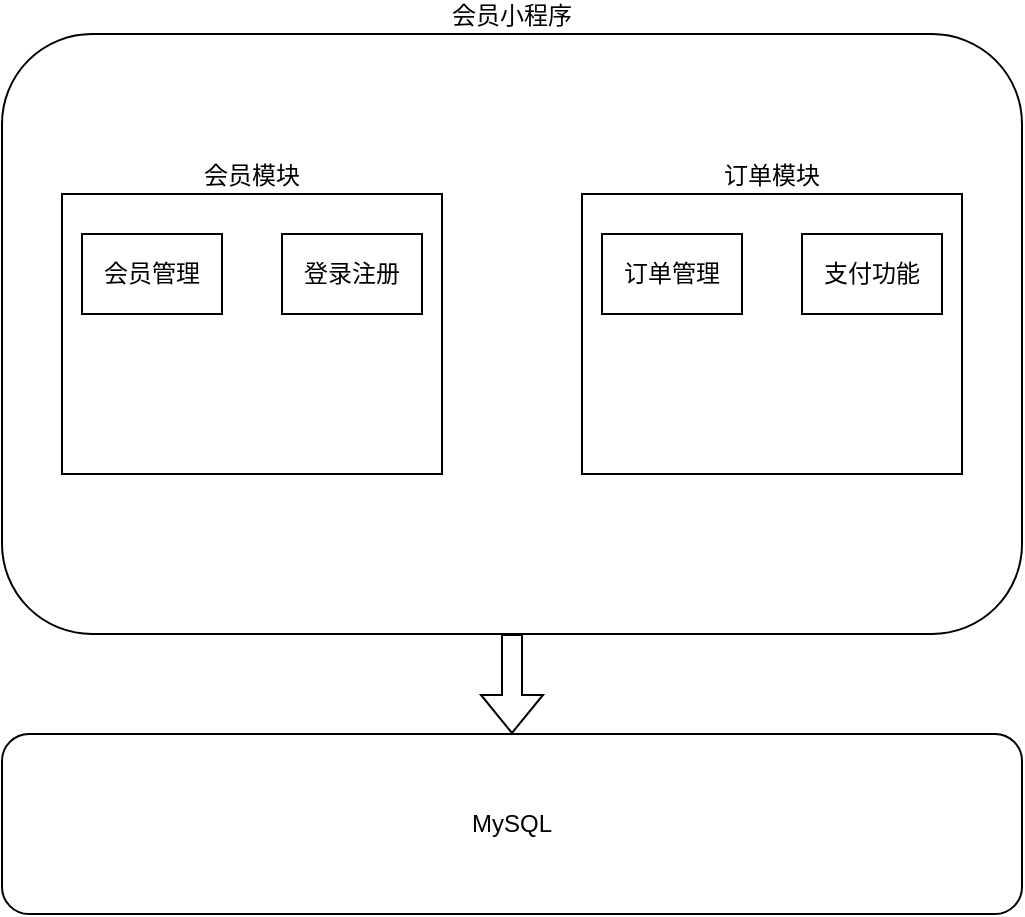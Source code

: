 <mxfile version="23.1.7" type="github">
  <diagram name="第 1 页" id="okALa9N-0yILxG5EDk-l">
    <mxGraphModel dx="814" dy="452" grid="1" gridSize="10" guides="1" tooltips="1" connect="1" arrows="1" fold="1" page="1" pageScale="1" pageWidth="827" pageHeight="1169" math="0" shadow="0">
      <root>
        <mxCell id="0" />
        <mxCell id="1" parent="0" />
        <mxCell id="tOPaUaUS3X3GN9bbYH5N-12" style="edgeStyle=orthogonalEdgeStyle;rounded=0;orthogonalLoop=1;jettySize=auto;html=1;entryX=0.5;entryY=0;entryDx=0;entryDy=0;shape=flexArrow;" edge="1" parent="1" source="tOPaUaUS3X3GN9bbYH5N-1" target="tOPaUaUS3X3GN9bbYH5N-10">
          <mxGeometry relative="1" as="geometry" />
        </mxCell>
        <mxCell id="tOPaUaUS3X3GN9bbYH5N-1" value="会员小程序" style="rounded=1;whiteSpace=wrap;html=1;labelPosition=center;verticalLabelPosition=top;align=center;verticalAlign=bottom;" vertex="1" parent="1">
          <mxGeometry x="110" y="250" width="510" height="300" as="geometry" />
        </mxCell>
        <mxCell id="tOPaUaUS3X3GN9bbYH5N-2" value="会员模块" style="rounded=0;whiteSpace=wrap;html=1;labelPosition=center;verticalLabelPosition=top;align=center;verticalAlign=bottom;" vertex="1" parent="1">
          <mxGeometry x="140" y="330" width="190" height="140" as="geometry" />
        </mxCell>
        <mxCell id="tOPaUaUS3X3GN9bbYH5N-3" value="订单模块" style="rounded=0;whiteSpace=wrap;html=1;labelPosition=center;verticalLabelPosition=top;align=center;verticalAlign=bottom;" vertex="1" parent="1">
          <mxGeometry x="400" y="330" width="190" height="140" as="geometry" />
        </mxCell>
        <mxCell id="tOPaUaUS3X3GN9bbYH5N-4" value="会员管理" style="rounded=0;whiteSpace=wrap;html=1;" vertex="1" parent="1">
          <mxGeometry x="150" y="350" width="70" height="40" as="geometry" />
        </mxCell>
        <mxCell id="tOPaUaUS3X3GN9bbYH5N-6" value="登录注册" style="rounded=0;whiteSpace=wrap;html=1;" vertex="1" parent="1">
          <mxGeometry x="250" y="350" width="70" height="40" as="geometry" />
        </mxCell>
        <mxCell id="tOPaUaUS3X3GN9bbYH5N-8" value="订单管理" style="rounded=0;whiteSpace=wrap;html=1;" vertex="1" parent="1">
          <mxGeometry x="410" y="350" width="70" height="40" as="geometry" />
        </mxCell>
        <mxCell id="tOPaUaUS3X3GN9bbYH5N-9" value="支付功能" style="rounded=0;whiteSpace=wrap;html=1;" vertex="1" parent="1">
          <mxGeometry x="510" y="350" width="70" height="40" as="geometry" />
        </mxCell>
        <mxCell id="tOPaUaUS3X3GN9bbYH5N-10" value="MySQL" style="rounded=1;whiteSpace=wrap;html=1;" vertex="1" parent="1">
          <mxGeometry x="110" y="600" width="510" height="90" as="geometry" />
        </mxCell>
      </root>
    </mxGraphModel>
  </diagram>
</mxfile>
